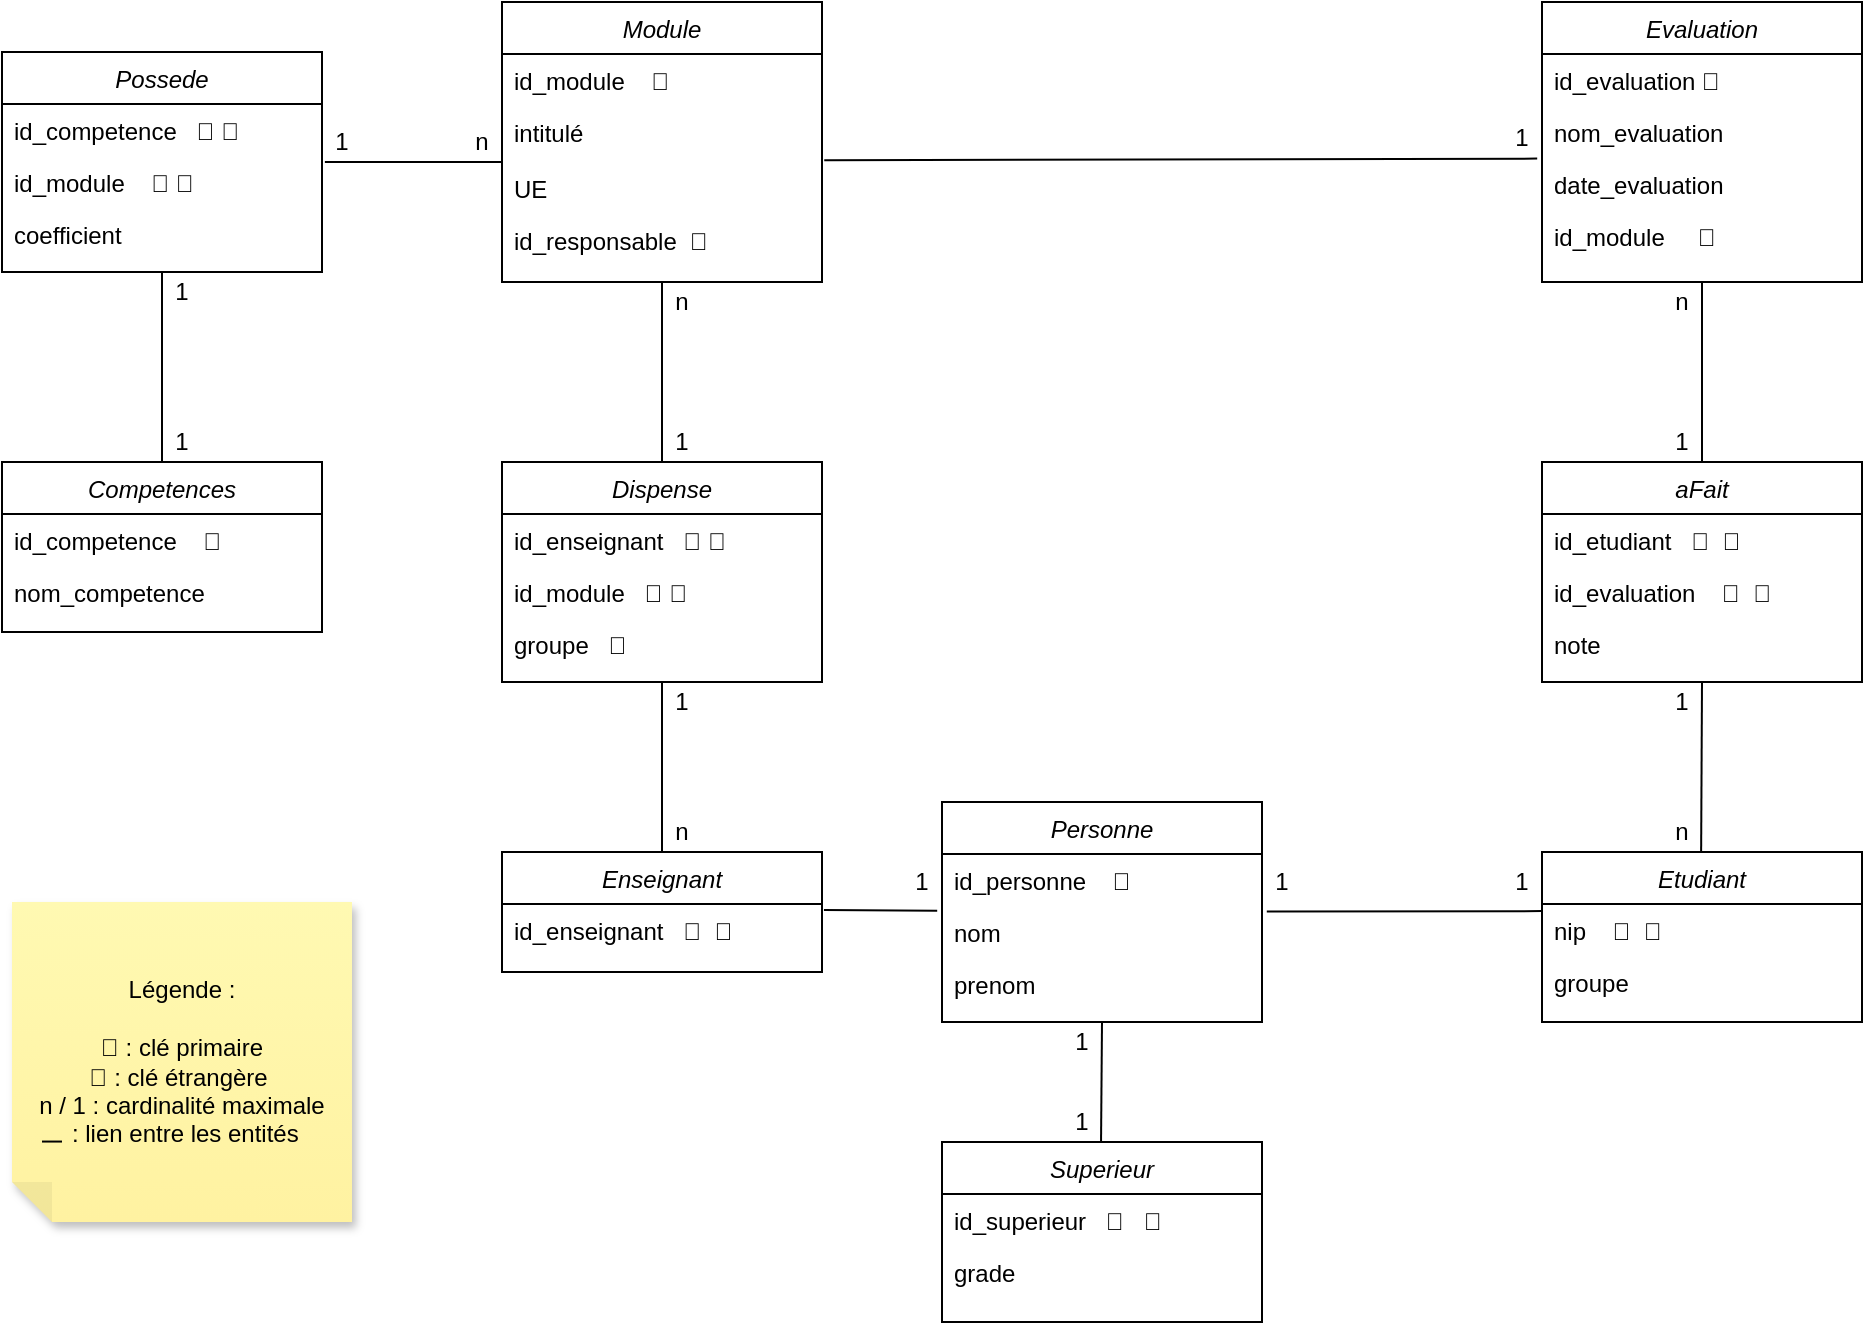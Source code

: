 <mxfile version="21.2.8" type="device">
  <diagram id="C5RBs43oDa-KdzZeNtuy" name="Page-1">
    <mxGraphModel dx="1317" dy="813" grid="1" gridSize="10" guides="1" tooltips="1" connect="1" arrows="1" fold="1" page="1" pageScale="1" pageWidth="827" pageHeight="1169" math="0" shadow="0">
      <root>
        <mxCell id="WIyWlLk6GJQsqaUBKTNV-0" />
        <mxCell id="WIyWlLk6GJQsqaUBKTNV-1" parent="WIyWlLk6GJQsqaUBKTNV-0" />
        <mxCell id="zkfFHV4jXpPFQw0GAbJ--6" value="Personne" style="swimlane;fontStyle=2;align=center;verticalAlign=top;childLayout=stackLayout;horizontal=1;startSize=26;horizontalStack=0;resizeParent=1;resizeLast=0;collapsible=1;marginBottom=0;rounded=0;shadow=0;strokeWidth=1;" parent="WIyWlLk6GJQsqaUBKTNV-1" vertex="1">
          <mxGeometry x="540" y="520" width="160" height="110" as="geometry">
            <mxRectangle x="540" y="520" width="160" height="26" as="alternateBounds" />
          </mxGeometry>
        </mxCell>
        <mxCell id="zkfFHV4jXpPFQw0GAbJ--7" value="id_personne    🔑" style="text;align=left;verticalAlign=top;spacingLeft=4;spacingRight=4;overflow=hidden;rotatable=0;points=[[0,0.5],[1,0.5]];portConstraint=eastwest;" parent="zkfFHV4jXpPFQw0GAbJ--6" vertex="1">
          <mxGeometry y="26" width="160" height="26" as="geometry" />
        </mxCell>
        <mxCell id="zkfFHV4jXpPFQw0GAbJ--8" value="nom" style="text;align=left;verticalAlign=top;spacingLeft=4;spacingRight=4;overflow=hidden;rotatable=0;points=[[0,0.5],[1,0.5]];portConstraint=eastwest;rounded=0;shadow=0;html=0;" parent="zkfFHV4jXpPFQw0GAbJ--6" vertex="1">
          <mxGeometry y="52" width="160" height="26" as="geometry" />
        </mxCell>
        <mxCell id="5a7yMpocTROtriCdVUGC-3" value="prenom&#xa;" style="text;align=left;verticalAlign=top;spacingLeft=4;spacingRight=4;overflow=hidden;rotatable=0;points=[[0,0.5],[1,0.5]];portConstraint=eastwest;rounded=0;shadow=0;html=0;" parent="zkfFHV4jXpPFQw0GAbJ--6" vertex="1">
          <mxGeometry y="78" width="160" height="26" as="geometry" />
        </mxCell>
        <mxCell id="5a7yMpocTROtriCdVUGC-5" value="Etudiant" style="swimlane;fontStyle=2;align=center;verticalAlign=top;childLayout=stackLayout;horizontal=1;startSize=26;horizontalStack=0;resizeParent=1;resizeLast=0;collapsible=1;marginBottom=0;rounded=0;shadow=0;strokeWidth=1;" parent="WIyWlLk6GJQsqaUBKTNV-1" vertex="1">
          <mxGeometry x="840" y="545" width="160" height="85" as="geometry">
            <mxRectangle x="540" y="520" width="160" height="26" as="alternateBounds" />
          </mxGeometry>
        </mxCell>
        <mxCell id="5a7yMpocTROtriCdVUGC-6" value="nip    🔑  🔗" style="text;align=left;verticalAlign=top;spacingLeft=4;spacingRight=4;overflow=hidden;rotatable=0;points=[[0,0.5],[1,0.5]];portConstraint=eastwest;" parent="5a7yMpocTROtriCdVUGC-5" vertex="1">
          <mxGeometry y="26" width="160" height="26" as="geometry" />
        </mxCell>
        <mxCell id="XUJzlBXICcqqTWrM8jqK-0" value="groupe" style="text;align=left;verticalAlign=top;spacingLeft=4;spacingRight=4;overflow=hidden;rotatable=0;points=[[0,0.5],[1,0.5]];portConstraint=eastwest;" parent="5a7yMpocTROtriCdVUGC-5" vertex="1">
          <mxGeometry y="52" width="160" height="26" as="geometry" />
        </mxCell>
        <mxCell id="5a7yMpocTROtriCdVUGC-9" value="aFait" style="swimlane;fontStyle=2;align=center;verticalAlign=top;childLayout=stackLayout;horizontal=1;startSize=26;horizontalStack=0;resizeParent=1;resizeLast=0;collapsible=1;marginBottom=0;rounded=0;shadow=0;strokeWidth=1;" parent="WIyWlLk6GJQsqaUBKTNV-1" vertex="1">
          <mxGeometry x="840" y="350" width="160" height="110" as="geometry">
            <mxRectangle x="540" y="520" width="160" height="26" as="alternateBounds" />
          </mxGeometry>
        </mxCell>
        <mxCell id="5a7yMpocTROtriCdVUGC-10" value="id_etudiant   🔑  🔗" style="text;align=left;verticalAlign=top;spacingLeft=4;spacingRight=4;overflow=hidden;rotatable=0;points=[[0,0.5],[1,0.5]];portConstraint=eastwest;" parent="5a7yMpocTROtriCdVUGC-9" vertex="1">
          <mxGeometry y="26" width="160" height="26" as="geometry" />
        </mxCell>
        <mxCell id="5a7yMpocTROtriCdVUGC-11" value="id_evaluation    🔑  🔗" style="text;align=left;verticalAlign=top;spacingLeft=4;spacingRight=4;overflow=hidden;rotatable=0;points=[[0,0.5],[1,0.5]];portConstraint=eastwest;rounded=0;shadow=0;html=0;" parent="5a7yMpocTROtriCdVUGC-9" vertex="1">
          <mxGeometry y="52" width="160" height="26" as="geometry" />
        </mxCell>
        <mxCell id="5a7yMpocTROtriCdVUGC-12" value="note" style="text;align=left;verticalAlign=top;spacingLeft=4;spacingRight=4;overflow=hidden;rotatable=0;points=[[0,0.5],[1,0.5]];portConstraint=eastwest;rounded=0;shadow=0;html=0;" parent="5a7yMpocTROtriCdVUGC-9" vertex="1">
          <mxGeometry y="78" width="160" height="26" as="geometry" />
        </mxCell>
        <mxCell id="5a7yMpocTROtriCdVUGC-13" value="Evaluation" style="swimlane;fontStyle=2;align=center;verticalAlign=top;childLayout=stackLayout;horizontal=1;startSize=26;horizontalStack=0;resizeParent=1;resizeLast=0;collapsible=1;marginBottom=0;rounded=0;shadow=0;strokeWidth=1;" parent="WIyWlLk6GJQsqaUBKTNV-1" vertex="1">
          <mxGeometry x="840" y="120" width="160" height="140" as="geometry">
            <mxRectangle x="540" y="520" width="160" height="26" as="alternateBounds" />
          </mxGeometry>
        </mxCell>
        <mxCell id="5a7yMpocTROtriCdVUGC-14" value="id_evaluation 🔑" style="text;align=left;verticalAlign=top;spacingLeft=4;spacingRight=4;overflow=hidden;rotatable=0;points=[[0,0.5],[1,0.5]];portConstraint=eastwest;" parent="5a7yMpocTROtriCdVUGC-13" vertex="1">
          <mxGeometry y="26" width="160" height="26" as="geometry" />
        </mxCell>
        <mxCell id="5a7yMpocTROtriCdVUGC-15" value="nom_evaluation" style="text;align=left;verticalAlign=top;spacingLeft=4;spacingRight=4;overflow=hidden;rotatable=0;points=[[0,0.5],[1,0.5]];portConstraint=eastwest;rounded=0;shadow=0;html=0;" parent="5a7yMpocTROtriCdVUGC-13" vertex="1">
          <mxGeometry y="52" width="160" height="26" as="geometry" />
        </mxCell>
        <mxCell id="5a7yMpocTROtriCdVUGC-16" value="date_evaluation" style="text;align=left;verticalAlign=top;spacingLeft=4;spacingRight=4;overflow=hidden;rotatable=0;points=[[0,0.5],[1,0.5]];portConstraint=eastwest;rounded=0;shadow=0;html=0;" parent="5a7yMpocTROtriCdVUGC-13" vertex="1">
          <mxGeometry y="78" width="160" height="26" as="geometry" />
        </mxCell>
        <mxCell id="5a7yMpocTROtriCdVUGC-17" value="id_module     🔗" style="text;align=left;verticalAlign=top;spacingLeft=4;spacingRight=4;overflow=hidden;rotatable=0;points=[[0,0.5],[1,0.5]];portConstraint=eastwest;rounded=0;shadow=0;html=0;" parent="5a7yMpocTROtriCdVUGC-13" vertex="1">
          <mxGeometry y="104" width="160" height="26" as="geometry" />
        </mxCell>
        <mxCell id="5a7yMpocTROtriCdVUGC-18" value="Competences" style="swimlane;fontStyle=2;align=center;verticalAlign=top;childLayout=stackLayout;horizontal=1;startSize=26;horizontalStack=0;resizeParent=1;resizeLast=0;collapsible=1;marginBottom=0;rounded=0;shadow=0;strokeWidth=1;" parent="WIyWlLk6GJQsqaUBKTNV-1" vertex="1">
          <mxGeometry x="70" y="350" width="160" height="85" as="geometry">
            <mxRectangle x="340" y="380" width="170" height="26" as="alternateBounds" />
          </mxGeometry>
        </mxCell>
        <mxCell id="5a7yMpocTROtriCdVUGC-19" value="id_competence    🔑" style="text;align=left;verticalAlign=top;spacingLeft=4;spacingRight=4;overflow=hidden;rotatable=0;points=[[0,0.5],[1,0.5]];portConstraint=eastwest;" parent="5a7yMpocTROtriCdVUGC-18" vertex="1">
          <mxGeometry y="26" width="160" height="26" as="geometry" />
        </mxCell>
        <mxCell id="5a7yMpocTROtriCdVUGC-20" value="nom_competence" style="text;align=left;verticalAlign=top;spacingLeft=4;spacingRight=4;overflow=hidden;rotatable=0;points=[[0,0.5],[1,0.5]];portConstraint=eastwest;" parent="5a7yMpocTROtriCdVUGC-18" vertex="1">
          <mxGeometry y="52" width="160" height="26" as="geometry" />
        </mxCell>
        <mxCell id="5a7yMpocTROtriCdVUGC-26" value="" style="endArrow=none;html=1;rounded=0;startSize=14;endSize=14;sourcePerimeterSpacing=8;targetPerimeterSpacing=8;curved=1;entryX=-0.009;entryY=0.079;entryDx=0;entryDy=0;entryPerimeter=0;" parent="WIyWlLk6GJQsqaUBKTNV-1" edge="1">
          <mxGeometry width="50" height="50" relative="1" as="geometry">
            <mxPoint x="231.44" y="200" as="sourcePoint" />
            <mxPoint x="320.0" y="200.054" as="targetPoint" />
            <Array as="points" />
          </mxGeometry>
        </mxCell>
        <mxCell id="5a7yMpocTROtriCdVUGC-31" value="" style="endArrow=none;html=1;rounded=0;startSize=14;endSize=14;sourcePerimeterSpacing=8;targetPerimeterSpacing=8;curved=1;entryX=-0.015;entryY=0.012;entryDx=0;entryDy=0;entryPerimeter=0;exitX=1.007;exitY=0.97;exitDx=0;exitDy=0;exitPerimeter=0;" parent="WIyWlLk6GJQsqaUBKTNV-1" source="pszSYpT51f8I_86CWShK-22" target="5a7yMpocTROtriCdVUGC-16" edge="1">
          <mxGeometry width="50" height="50" relative="1" as="geometry">
            <mxPoint x="400.0" y="199.57" as="sourcePoint" />
            <mxPoint x="584" y="199.57" as="targetPoint" />
          </mxGeometry>
        </mxCell>
        <mxCell id="5a7yMpocTROtriCdVUGC-34" value="" style="endArrow=none;html=1;rounded=0;startSize=14;endSize=14;sourcePerimeterSpacing=8;targetPerimeterSpacing=8;curved=1;" parent="WIyWlLk6GJQsqaUBKTNV-1" edge="1">
          <mxGeometry width="50" height="50" relative="1" as="geometry">
            <mxPoint x="920.0" y="260" as="sourcePoint" />
            <mxPoint x="920" y="350" as="targetPoint" />
          </mxGeometry>
        </mxCell>
        <mxCell id="5a7yMpocTROtriCdVUGC-35" value="" style="endArrow=none;html=1;rounded=0;startSize=14;endSize=14;sourcePerimeterSpacing=8;targetPerimeterSpacing=8;curved=1;" parent="WIyWlLk6GJQsqaUBKTNV-1" edge="1">
          <mxGeometry width="50" height="50" relative="1" as="geometry">
            <mxPoint x="920" y="460" as="sourcePoint" />
            <mxPoint x="919.57" y="545" as="targetPoint" />
          </mxGeometry>
        </mxCell>
        <mxCell id="5a7yMpocTROtriCdVUGC-38" value="1" style="text;strokeColor=none;fillColor=none;html=1;align=center;verticalAlign=middle;whiteSpace=wrap;rounded=0;" parent="WIyWlLk6GJQsqaUBKTNV-1" vertex="1">
          <mxGeometry x="230" y="180" width="20" height="20" as="geometry" />
        </mxCell>
        <mxCell id="5a7yMpocTROtriCdVUGC-43" value="" style="endArrow=none;html=1;rounded=0;startSize=14;endSize=14;sourcePerimeterSpacing=8;targetPerimeterSpacing=8;curved=1;entryX=0.5;entryY=1;entryDx=0;entryDy=0;exitX=0.5;exitY=0;exitDx=0;exitDy=0;" parent="WIyWlLk6GJQsqaUBKTNV-1" source="5a7yMpocTROtriCdVUGC-18" target="pszSYpT51f8I_86CWShK-39" edge="1">
          <mxGeometry width="50" height="50" relative="1" as="geometry">
            <mxPoint x="80" y="279.13" as="sourcePoint" />
            <mxPoint x="168.56" y="279.184" as="targetPoint" />
            <Array as="points" />
          </mxGeometry>
        </mxCell>
        <mxCell id="5a7yMpocTROtriCdVUGC-45" value="1" style="text;strokeColor=none;fillColor=none;html=1;align=center;verticalAlign=middle;whiteSpace=wrap;rounded=0;" parent="WIyWlLk6GJQsqaUBKTNV-1" vertex="1">
          <mxGeometry x="150" y="330" width="20" height="20" as="geometry" />
        </mxCell>
        <mxCell id="5a7yMpocTROtriCdVUGC-50" value="Légende :&lt;br&gt;&lt;br&gt;🔑 : clé primaire&lt;br&gt;🔗 : clé étrangère&amp;nbsp;&lt;br&gt;n / 1 : cardinalité maximale&lt;br&gt;&amp;nbsp;: lien entre les entités" style="shape=note;whiteSpace=wrap;html=1;backgroundOutline=1;fontColor=#000000;darkOpacity=0.05;fillColor=#FFF9B2;strokeColor=none;fillStyle=solid;direction=west;gradientDirection=north;gradientColor=#FFF2A1;shadow=1;size=20;pointerEvents=1;" parent="WIyWlLk6GJQsqaUBKTNV-1" vertex="1">
          <mxGeometry x="75" y="570" width="170" height="160" as="geometry" />
        </mxCell>
        <mxCell id="5a7yMpocTROtriCdVUGC-55" value="" style="endArrow=none;html=1;rounded=0;startSize=14;endSize=14;sourcePerimeterSpacing=8;targetPerimeterSpacing=8;curved=1;entryX=-0.015;entryY=0.092;entryDx=0;entryDy=0;entryPerimeter=0;exitX=1.006;exitY=0.115;exitDx=0;exitDy=0;exitPerimeter=0;" parent="WIyWlLk6GJQsqaUBKTNV-1" source="pszSYpT51f8I_86CWShK-26" target="zkfFHV4jXpPFQw0GAbJ--8" edge="1">
          <mxGeometry width="50" height="50" relative="1" as="geometry">
            <mxPoint x="400" y="574.57" as="sourcePoint" />
            <mxPoint x="488.56" y="574.624" as="targetPoint" />
            <Array as="points" />
          </mxGeometry>
        </mxCell>
        <mxCell id="5a7yMpocTROtriCdVUGC-56" value="" style="endArrow=none;html=1;rounded=0;startSize=14;endSize=14;sourcePerimeterSpacing=8;targetPerimeterSpacing=8;curved=1;entryX=-0.015;entryY=0.092;entryDx=0;entryDy=0;entryPerimeter=0;" parent="WIyWlLk6GJQsqaUBKTNV-1" edge="1">
          <mxGeometry width="50" height="50" relative="1" as="geometry">
            <mxPoint x="702.4" y="574.74" as="sourcePoint" />
            <mxPoint x="840.0" y="574.562" as="targetPoint" />
            <Array as="points" />
          </mxGeometry>
        </mxCell>
        <mxCell id="kJ5zXe7LQso_f7YHfqGQ-2" value="1" style="text;strokeColor=none;fillColor=none;html=1;align=center;verticalAlign=middle;whiteSpace=wrap;rounded=0;" parent="WIyWlLk6GJQsqaUBKTNV-1" vertex="1">
          <mxGeometry x="150" y="255" width="20" height="20" as="geometry" />
        </mxCell>
        <mxCell id="kJ5zXe7LQso_f7YHfqGQ-3" value="n" style="text;strokeColor=none;fillColor=none;html=1;align=center;verticalAlign=middle;whiteSpace=wrap;rounded=0;" parent="WIyWlLk6GJQsqaUBKTNV-1" vertex="1">
          <mxGeometry x="300" y="180" width="20" height="20" as="geometry" />
        </mxCell>
        <mxCell id="kJ5zXe7LQso_f7YHfqGQ-5" value="1" style="text;strokeColor=none;fillColor=none;html=1;align=center;verticalAlign=middle;whiteSpace=wrap;rounded=0;" parent="WIyWlLk6GJQsqaUBKTNV-1" vertex="1">
          <mxGeometry x="400" y="550" width="20" height="20" as="geometry" />
        </mxCell>
        <mxCell id="kJ5zXe7LQso_f7YHfqGQ-7" value="1" style="text;strokeColor=none;fillColor=none;html=1;align=center;verticalAlign=middle;whiteSpace=wrap;rounded=0;" parent="WIyWlLk6GJQsqaUBKTNV-1" vertex="1">
          <mxGeometry x="520" y="550" width="20" height="20" as="geometry" />
        </mxCell>
        <mxCell id="kJ5zXe7LQso_f7YHfqGQ-8" value="1" style="text;strokeColor=none;fillColor=none;html=1;align=center;verticalAlign=middle;whiteSpace=wrap;rounded=0;" parent="WIyWlLk6GJQsqaUBKTNV-1" vertex="1">
          <mxGeometry x="700" y="550" width="20" height="20" as="geometry" />
        </mxCell>
        <mxCell id="kJ5zXe7LQso_f7YHfqGQ-9" value="1" style="text;strokeColor=none;fillColor=none;html=1;align=center;verticalAlign=middle;whiteSpace=wrap;rounded=0;" parent="WIyWlLk6GJQsqaUBKTNV-1" vertex="1">
          <mxGeometry x="820" y="550" width="20" height="20" as="geometry" />
        </mxCell>
        <mxCell id="kJ5zXe7LQso_f7YHfqGQ-10" value="n" style="text;strokeColor=none;fillColor=none;html=1;align=center;verticalAlign=middle;whiteSpace=wrap;rounded=0;" parent="WIyWlLk6GJQsqaUBKTNV-1" vertex="1">
          <mxGeometry x="900" y="525" width="20" height="20" as="geometry" />
        </mxCell>
        <mxCell id="kJ5zXe7LQso_f7YHfqGQ-11" value="1" style="text;strokeColor=none;fillColor=none;html=1;align=center;verticalAlign=middle;whiteSpace=wrap;rounded=0;" parent="WIyWlLk6GJQsqaUBKTNV-1" vertex="1">
          <mxGeometry x="900" y="460" width="20" height="20" as="geometry" />
        </mxCell>
        <mxCell id="kJ5zXe7LQso_f7YHfqGQ-12" value="1" style="text;strokeColor=none;fillColor=none;html=1;align=center;verticalAlign=middle;whiteSpace=wrap;rounded=0;" parent="WIyWlLk6GJQsqaUBKTNV-1" vertex="1">
          <mxGeometry x="900" y="330" width="20" height="20" as="geometry" />
        </mxCell>
        <mxCell id="kJ5zXe7LQso_f7YHfqGQ-13" value="n" style="text;strokeColor=none;fillColor=none;html=1;align=center;verticalAlign=middle;whiteSpace=wrap;rounded=0;" parent="WIyWlLk6GJQsqaUBKTNV-1" vertex="1">
          <mxGeometry x="900" y="260" width="20" height="20" as="geometry" />
        </mxCell>
        <mxCell id="kJ5zXe7LQso_f7YHfqGQ-15" value="1" style="text;strokeColor=none;fillColor=none;html=1;align=center;verticalAlign=middle;whiteSpace=wrap;rounded=0;" parent="WIyWlLk6GJQsqaUBKTNV-1" vertex="1">
          <mxGeometry x="820" y="177.5" width="20" height="20" as="geometry" />
        </mxCell>
        <mxCell id="kJ5zXe7LQso_f7YHfqGQ-21" value="" style="endArrow=none;html=1;rounded=0;startSize=14;endSize=14;sourcePerimeterSpacing=8;targetPerimeterSpacing=8;curved=1;" parent="WIyWlLk6GJQsqaUBKTNV-1" edge="1">
          <mxGeometry width="50" height="50" relative="1" as="geometry">
            <mxPoint x="90" y="689.78" as="sourcePoint" />
            <mxPoint x="100" y="689.78" as="targetPoint" />
            <Array as="points">
              <mxPoint x="100" y="689.78" />
            </Array>
          </mxGeometry>
        </mxCell>
        <mxCell id="3kMWYvc-hCEHb9UFaxAy-15" value="Superieur" style="swimlane;fontStyle=2;align=center;verticalAlign=top;childLayout=stackLayout;horizontal=1;startSize=26;horizontalStack=0;resizeParent=1;resizeLast=0;collapsible=1;marginBottom=0;rounded=0;shadow=0;strokeWidth=1;" parent="WIyWlLk6GJQsqaUBKTNV-1" vertex="1">
          <mxGeometry x="540" y="690" width="160" height="90" as="geometry">
            <mxRectangle x="540" y="520" width="160" height="26" as="alternateBounds" />
          </mxGeometry>
        </mxCell>
        <mxCell id="3kMWYvc-hCEHb9UFaxAy-16" value="id_superieur   🔑   🔗" style="text;align=left;verticalAlign=top;spacingLeft=4;spacingRight=4;overflow=hidden;rotatable=0;points=[[0,0.5],[1,0.5]];portConstraint=eastwest;" parent="3kMWYvc-hCEHb9UFaxAy-15" vertex="1">
          <mxGeometry y="26" width="160" height="26" as="geometry" />
        </mxCell>
        <mxCell id="3kMWYvc-hCEHb9UFaxAy-17" value="grade" style="text;align=left;verticalAlign=top;spacingLeft=4;spacingRight=4;overflow=hidden;rotatable=0;points=[[0,0.5],[1,0.5]];portConstraint=eastwest;rounded=0;shadow=0;html=0;" parent="3kMWYvc-hCEHb9UFaxAy-15" vertex="1">
          <mxGeometry y="52" width="160" height="26" as="geometry" />
        </mxCell>
        <mxCell id="3kMWYvc-hCEHb9UFaxAy-19" value="" style="endArrow=none;html=1;rounded=0;startSize=14;endSize=14;sourcePerimeterSpacing=8;targetPerimeterSpacing=8;curved=1;" parent="WIyWlLk6GJQsqaUBKTNV-1" edge="1">
          <mxGeometry width="50" height="50" relative="1" as="geometry">
            <mxPoint x="620" y="630" as="sourcePoint" />
            <mxPoint x="619.52" y="690" as="targetPoint" />
          </mxGeometry>
        </mxCell>
        <mxCell id="3kMWYvc-hCEHb9UFaxAy-21" value="1" style="text;strokeColor=none;fillColor=none;html=1;align=center;verticalAlign=middle;whiteSpace=wrap;rounded=0;" parent="WIyWlLk6GJQsqaUBKTNV-1" vertex="1">
          <mxGeometry x="600" y="630" width="20" height="20" as="geometry" />
        </mxCell>
        <mxCell id="3kMWYvc-hCEHb9UFaxAy-22" value="1" style="text;strokeColor=none;fillColor=none;html=1;align=center;verticalAlign=middle;whiteSpace=wrap;rounded=0;" parent="WIyWlLk6GJQsqaUBKTNV-1" vertex="1">
          <mxGeometry x="600" y="670" width="20" height="20" as="geometry" />
        </mxCell>
        <mxCell id="pszSYpT51f8I_86CWShK-20" value="Module" style="swimlane;fontStyle=2;align=center;verticalAlign=top;childLayout=stackLayout;horizontal=1;startSize=26;horizontalStack=0;resizeParent=1;resizeLast=0;collapsible=1;marginBottom=0;rounded=0;shadow=0;strokeWidth=1;" parent="WIyWlLk6GJQsqaUBKTNV-1" vertex="1">
          <mxGeometry x="320" y="120" width="160" height="140" as="geometry">
            <mxRectangle x="230" y="140" width="160" height="26" as="alternateBounds" />
          </mxGeometry>
        </mxCell>
        <mxCell id="pszSYpT51f8I_86CWShK-21" value="id_module    🔑" style="text;align=left;verticalAlign=top;spacingLeft=4;spacingRight=4;overflow=hidden;rotatable=0;points=[[0,0.5],[1,0.5]];portConstraint=eastwest;" parent="pszSYpT51f8I_86CWShK-20" vertex="1">
          <mxGeometry y="26" width="160" height="26" as="geometry" />
        </mxCell>
        <mxCell id="pszSYpT51f8I_86CWShK-22" value="intitulé" style="text;align=left;verticalAlign=top;spacingLeft=4;spacingRight=4;overflow=hidden;rotatable=0;points=[[0,0.5],[1,0.5]];portConstraint=eastwest;rounded=0;shadow=0;html=0;" parent="pszSYpT51f8I_86CWShK-20" vertex="1">
          <mxGeometry y="52" width="160" height="28" as="geometry" />
        </mxCell>
        <mxCell id="pszSYpT51f8I_86CWShK-23" value="UE" style="text;align=left;verticalAlign=top;spacingLeft=4;spacingRight=4;overflow=hidden;rotatable=0;points=[[0,0.5],[1,0.5]];portConstraint=eastwest;rounded=0;shadow=0;html=0;" parent="pszSYpT51f8I_86CWShK-20" vertex="1">
          <mxGeometry y="80" width="160" height="26" as="geometry" />
        </mxCell>
        <mxCell id="pszSYpT51f8I_86CWShK-24" value="id_responsable  🔗" style="text;align=left;verticalAlign=top;spacingLeft=4;spacingRight=4;overflow=hidden;rotatable=0;points=[[0,0.5],[1,0.5]];portConstraint=eastwest;rounded=0;shadow=0;html=0;" parent="pszSYpT51f8I_86CWShK-20" vertex="1">
          <mxGeometry y="106" width="160" height="26" as="geometry" />
        </mxCell>
        <mxCell id="pszSYpT51f8I_86CWShK-25" value="Enseignant" style="swimlane;fontStyle=2;align=center;verticalAlign=top;childLayout=stackLayout;horizontal=1;startSize=26;horizontalStack=0;resizeParent=1;resizeLast=0;collapsible=1;marginBottom=0;rounded=0;shadow=0;strokeWidth=1;" parent="WIyWlLk6GJQsqaUBKTNV-1" vertex="1">
          <mxGeometry x="320" y="545" width="160" height="60" as="geometry">
            <mxRectangle x="340" y="380" width="170" height="26" as="alternateBounds" />
          </mxGeometry>
        </mxCell>
        <mxCell id="pszSYpT51f8I_86CWShK-26" value="id_enseignant   🔑  🔗" style="text;align=left;verticalAlign=top;spacingLeft=4;spacingRight=4;overflow=hidden;rotatable=0;points=[[0,0.5],[1,0.5]];portConstraint=eastwest;" parent="pszSYpT51f8I_86CWShK-25" vertex="1">
          <mxGeometry y="26" width="160" height="26" as="geometry" />
        </mxCell>
        <mxCell id="pszSYpT51f8I_86CWShK-27" value="Dispense" style="swimlane;fontStyle=2;align=center;verticalAlign=top;childLayout=stackLayout;horizontal=1;startSize=26;horizontalStack=0;resizeParent=1;resizeLast=0;collapsible=1;marginBottom=0;rounded=0;shadow=0;strokeWidth=1;" parent="WIyWlLk6GJQsqaUBKTNV-1" vertex="1">
          <mxGeometry x="320" y="350" width="160" height="110" as="geometry">
            <mxRectangle x="230" y="140" width="160" height="26" as="alternateBounds" />
          </mxGeometry>
        </mxCell>
        <mxCell id="pszSYpT51f8I_86CWShK-28" value="id_enseignant   🔑 🔗" style="text;align=left;verticalAlign=top;spacingLeft=4;spacingRight=4;overflow=hidden;rotatable=0;points=[[0,0.5],[1,0.5]];portConstraint=eastwest;" parent="pszSYpT51f8I_86CWShK-27" vertex="1">
          <mxGeometry y="26" width="160" height="26" as="geometry" />
        </mxCell>
        <mxCell id="pszSYpT51f8I_86CWShK-29" value="id_module   🔑 🔗" style="text;align=left;verticalAlign=top;spacingLeft=4;spacingRight=4;overflow=hidden;rotatable=0;points=[[0,0.5],[1,0.5]];portConstraint=eastwest;rounded=0;shadow=0;html=0;" parent="pszSYpT51f8I_86CWShK-27" vertex="1">
          <mxGeometry y="52" width="160" height="26" as="geometry" />
        </mxCell>
        <mxCell id="pszSYpT51f8I_86CWShK-30" value="groupe   🔑 " style="text;align=left;verticalAlign=top;spacingLeft=4;spacingRight=4;overflow=hidden;rotatable=0;points=[[0,0.5],[1,0.5]];portConstraint=eastwest;rounded=0;shadow=0;html=0;" parent="pszSYpT51f8I_86CWShK-27" vertex="1">
          <mxGeometry y="78" width="160" height="26" as="geometry" />
        </mxCell>
        <mxCell id="pszSYpT51f8I_86CWShK-31" value="" style="endArrow=none;html=1;rounded=0;startSize=14;endSize=14;sourcePerimeterSpacing=8;targetPerimeterSpacing=8;curved=1;exitX=0.5;exitY=0;exitDx=0;exitDy=0;entryX=0;entryY=0;entryDx=0;entryDy=0;" parent="WIyWlLk6GJQsqaUBKTNV-1" source="pszSYpT51f8I_86CWShK-25" target="pszSYpT51f8I_86CWShK-34" edge="1">
          <mxGeometry width="50" height="50" relative="1" as="geometry">
            <mxPoint x="450" y="545" as="sourcePoint" />
            <mxPoint x="399" y="470" as="targetPoint" />
          </mxGeometry>
        </mxCell>
        <mxCell id="pszSYpT51f8I_86CWShK-32" value="" style="endArrow=none;html=1;rounded=0;startSize=14;endSize=14;sourcePerimeterSpacing=8;targetPerimeterSpacing=8;curved=1;entryX=0.5;entryY=1;entryDx=0;entryDy=0;exitX=0.5;exitY=0;exitDx=0;exitDy=0;" parent="WIyWlLk6GJQsqaUBKTNV-1" source="pszSYpT51f8I_86CWShK-27" target="pszSYpT51f8I_86CWShK-20" edge="1">
          <mxGeometry width="50" height="50" relative="1" as="geometry">
            <mxPoint x="450" y="350" as="sourcePoint" />
            <mxPoint x="450" y="260" as="targetPoint" />
          </mxGeometry>
        </mxCell>
        <mxCell id="pszSYpT51f8I_86CWShK-33" value="n" style="text;strokeColor=none;fillColor=none;html=1;align=center;verticalAlign=middle;whiteSpace=wrap;rounded=0;" parent="WIyWlLk6GJQsqaUBKTNV-1" vertex="1">
          <mxGeometry x="400" y="525" width="20" height="20" as="geometry" />
        </mxCell>
        <mxCell id="pszSYpT51f8I_86CWShK-34" value="1" style="text;strokeColor=none;fillColor=none;html=1;align=center;verticalAlign=middle;whiteSpace=wrap;rounded=0;" parent="WIyWlLk6GJQsqaUBKTNV-1" vertex="1">
          <mxGeometry x="400" y="460" width="20" height="20" as="geometry" />
        </mxCell>
        <mxCell id="pszSYpT51f8I_86CWShK-35" value="1" style="text;strokeColor=none;fillColor=none;html=1;align=center;verticalAlign=middle;whiteSpace=wrap;rounded=0;" parent="WIyWlLk6GJQsqaUBKTNV-1" vertex="1">
          <mxGeometry x="400" y="330" width="20" height="20" as="geometry" />
        </mxCell>
        <mxCell id="pszSYpT51f8I_86CWShK-36" value="n" style="text;strokeColor=none;fillColor=none;html=1;align=center;verticalAlign=middle;whiteSpace=wrap;rounded=0;" parent="WIyWlLk6GJQsqaUBKTNV-1" vertex="1">
          <mxGeometry x="400" y="260" width="20" height="20" as="geometry" />
        </mxCell>
        <mxCell id="pszSYpT51f8I_86CWShK-39" value="Possede" style="swimlane;fontStyle=2;align=center;verticalAlign=top;childLayout=stackLayout;horizontal=1;startSize=26;horizontalStack=0;resizeParent=1;resizeLast=0;collapsible=1;marginBottom=0;rounded=0;shadow=0;strokeWidth=1;" parent="WIyWlLk6GJQsqaUBKTNV-1" vertex="1">
          <mxGeometry x="70" y="145" width="160" height="110" as="geometry">
            <mxRectangle x="340" y="380" width="170" height="26" as="alternateBounds" />
          </mxGeometry>
        </mxCell>
        <mxCell id="pszSYpT51f8I_86CWShK-40" value="id_competence   🔑 🔗" style="text;align=left;verticalAlign=top;spacingLeft=4;spacingRight=4;overflow=hidden;rotatable=0;points=[[0,0.5],[1,0.5]];portConstraint=eastwest;" parent="pszSYpT51f8I_86CWShK-39" vertex="1">
          <mxGeometry y="26" width="160" height="26" as="geometry" />
        </mxCell>
        <mxCell id="pszSYpT51f8I_86CWShK-41" value="id_module    🔑 🔗" style="text;align=left;verticalAlign=top;spacingLeft=4;spacingRight=4;overflow=hidden;rotatable=0;points=[[0,0.5],[1,0.5]];portConstraint=eastwest;" parent="pszSYpT51f8I_86CWShK-39" vertex="1">
          <mxGeometry y="52" width="160" height="26" as="geometry" />
        </mxCell>
        <mxCell id="pszSYpT51f8I_86CWShK-42" value="coefficient" style="text;align=left;verticalAlign=top;spacingLeft=4;spacingRight=4;overflow=hidden;rotatable=0;points=[[0,0.5],[1,0.5]];portConstraint=eastwest;" parent="pszSYpT51f8I_86CWShK-39" vertex="1">
          <mxGeometry y="78" width="160" height="26" as="geometry" />
        </mxCell>
      </root>
    </mxGraphModel>
  </diagram>
</mxfile>
